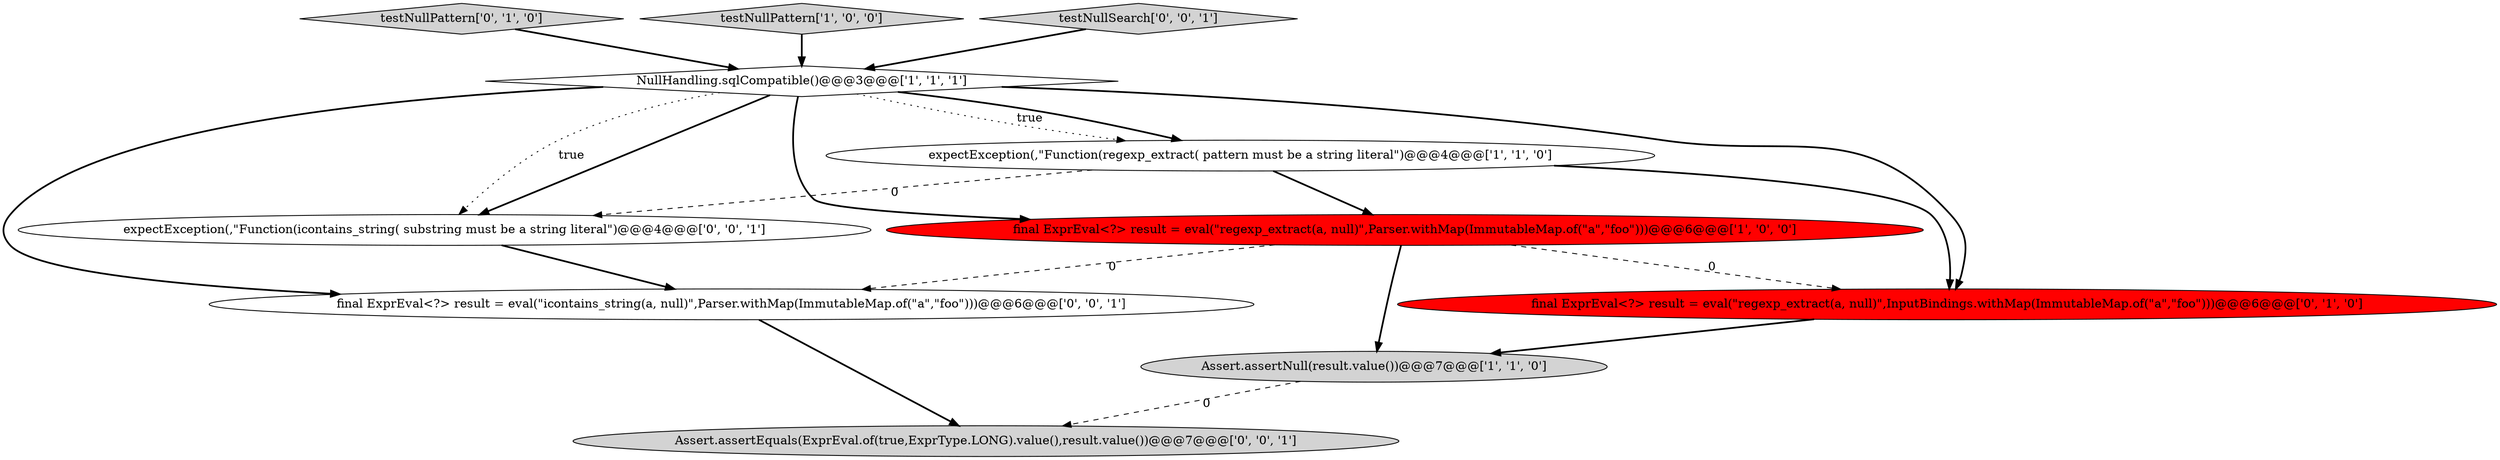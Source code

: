 digraph {
6 [style = filled, label = "testNullPattern['0', '1', '0']", fillcolor = lightgray, shape = diamond image = "AAA0AAABBB2BBB"];
9 [style = filled, label = "final ExprEval<?> result = eval(\"icontains_string(a, null)\",Parser.withMap(ImmutableMap.of(\"a\",\"foo\")))@@@6@@@['0', '0', '1']", fillcolor = white, shape = ellipse image = "AAA0AAABBB3BBB"];
1 [style = filled, label = "expectException(,\"Function(regexp_extract( pattern must be a string literal\")@@@4@@@['1', '1', '0']", fillcolor = white, shape = ellipse image = "AAA0AAABBB1BBB"];
8 [style = filled, label = "Assert.assertEquals(ExprEval.of(true,ExprType.LONG).value(),result.value())@@@7@@@['0', '0', '1']", fillcolor = lightgray, shape = ellipse image = "AAA0AAABBB3BBB"];
0 [style = filled, label = "testNullPattern['1', '0', '0']", fillcolor = lightgray, shape = diamond image = "AAA0AAABBB1BBB"];
7 [style = filled, label = "expectException(,\"Function(icontains_string( substring must be a string literal\")@@@4@@@['0', '0', '1']", fillcolor = white, shape = ellipse image = "AAA0AAABBB3BBB"];
2 [style = filled, label = "NullHandling.sqlCompatible()@@@3@@@['1', '1', '1']", fillcolor = white, shape = diamond image = "AAA0AAABBB1BBB"];
3 [style = filled, label = "final ExprEval<?> result = eval(\"regexp_extract(a, null)\",Parser.withMap(ImmutableMap.of(\"a\",\"foo\")))@@@6@@@['1', '0', '0']", fillcolor = red, shape = ellipse image = "AAA1AAABBB1BBB"];
5 [style = filled, label = "final ExprEval<?> result = eval(\"regexp_extract(a, null)\",InputBindings.withMap(ImmutableMap.of(\"a\",\"foo\")))@@@6@@@['0', '1', '0']", fillcolor = red, shape = ellipse image = "AAA1AAABBB2BBB"];
10 [style = filled, label = "testNullSearch['0', '0', '1']", fillcolor = lightgray, shape = diamond image = "AAA0AAABBB3BBB"];
4 [style = filled, label = "Assert.assertNull(result.value())@@@7@@@['1', '1', '0']", fillcolor = lightgray, shape = ellipse image = "AAA0AAABBB1BBB"];
1->3 [style = bold, label=""];
1->5 [style = bold, label=""];
7->9 [style = bold, label=""];
3->5 [style = dashed, label="0"];
10->2 [style = bold, label=""];
2->5 [style = bold, label=""];
2->7 [style = bold, label=""];
2->9 [style = bold, label=""];
1->7 [style = dashed, label="0"];
4->8 [style = dashed, label="0"];
3->9 [style = dashed, label="0"];
9->8 [style = bold, label=""];
2->1 [style = dotted, label="true"];
3->4 [style = bold, label=""];
2->7 [style = dotted, label="true"];
2->1 [style = bold, label=""];
5->4 [style = bold, label=""];
2->3 [style = bold, label=""];
0->2 [style = bold, label=""];
6->2 [style = bold, label=""];
}
